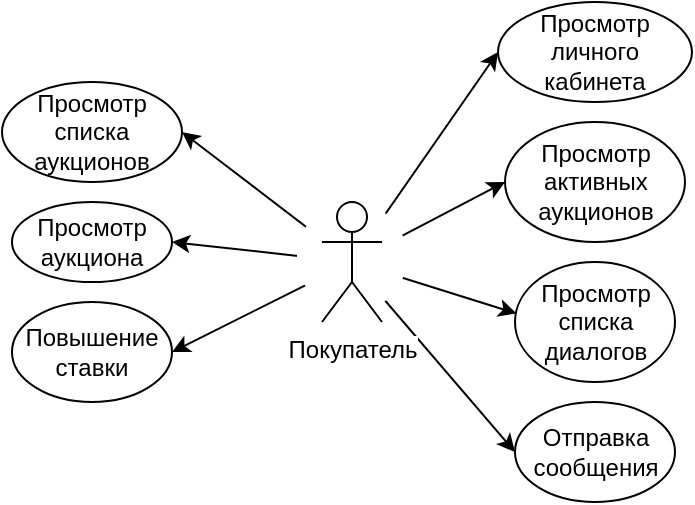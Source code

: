<mxfile version="10.7.3" type="github"><diagram id="Sfk-1O1pZuywWhVNE6lW" name="Page-1"><mxGraphModel dx="448" dy="398" grid="1" gridSize="10" guides="1" tooltips="1" connect="1" arrows="1" fold="1" page="1" pageScale="1" pageWidth="827" pageHeight="1169" math="0" shadow="0"><root><mxCell id="0"/><mxCell id="1" parent="0"/><mxCell id="uyHsYf4h0FXRVCXmqedA-17" value="" style="endArrow=classic;html=1;entryX=1;entryY=0.5;entryDx=0;entryDy=0;exitX=0.5;exitY=0.5;exitDx=0;exitDy=0;exitPerimeter=0;" parent="1" source="uyHsYf4h0FXRVCXmqedA-1" target="uyHsYf4h0FXRVCXmqedA-7" edge="1"><mxGeometry width="50" height="50" relative="1" as="geometry"><mxPoint x="290" y="390" as="sourcePoint"/><mxPoint x="340" y="340" as="targetPoint"/></mxGeometry></mxCell><mxCell id="uyHsYf4h0FXRVCXmqedA-18" value="" style="endArrow=classic;html=1;entryX=1;entryY=0.5;entryDx=0;entryDy=0;exitX=0.5;exitY=0.5;exitDx=0;exitDy=0;exitPerimeter=0;" parent="1" source="uyHsYf4h0FXRVCXmqedA-1" target="uyHsYf4h0FXRVCXmqedA-8" edge="1"><mxGeometry width="50" height="50" relative="1" as="geometry"><mxPoint x="310" y="390" as="sourcePoint"/><mxPoint x="360" y="340" as="targetPoint"/></mxGeometry></mxCell><mxCell id="uyHsYf4h0FXRVCXmqedA-19" value="" style="endArrow=classic;html=1;entryX=1;entryY=0.5;entryDx=0;entryDy=0;exitX=0.5;exitY=0.5;exitDx=0;exitDy=0;exitPerimeter=0;" parent="1" source="uyHsYf4h0FXRVCXmqedA-1" target="uyHsYf4h0FXRVCXmqedA-9" edge="1"><mxGeometry width="50" height="50" relative="1" as="geometry"><mxPoint x="330" y="410" as="sourcePoint"/><mxPoint x="380" y="360" as="targetPoint"/></mxGeometry></mxCell><mxCell id="uyHsYf4h0FXRVCXmqedA-20" value="" style="endArrow=classic;html=1;entryX=0;entryY=0.5;entryDx=0;entryDy=0;exitX=0.5;exitY=0.5;exitDx=0;exitDy=0;exitPerimeter=0;" parent="1" source="uyHsYf4h0FXRVCXmqedA-1" target="uyHsYf4h0FXRVCXmqedA-2" edge="1"><mxGeometry width="50" height="50" relative="1" as="geometry"><mxPoint x="340" y="410" as="sourcePoint"/><mxPoint x="390" y="360" as="targetPoint"/></mxGeometry></mxCell><mxCell id="uyHsYf4h0FXRVCXmqedA-21" value="" style="endArrow=classic;html=1;entryX=0;entryY=0.5;entryDx=0;entryDy=0;exitX=0.5;exitY=0.5;exitDx=0;exitDy=0;exitPerimeter=0;" parent="1" source="uyHsYf4h0FXRVCXmqedA-1" target="uyHsYf4h0FXRVCXmqedA-3" edge="1"><mxGeometry width="50" height="50" relative="1" as="geometry"><mxPoint x="340" y="450" as="sourcePoint"/><mxPoint x="390" y="400" as="targetPoint"/></mxGeometry></mxCell><mxCell id="uyHsYf4h0FXRVCXmqedA-22" value="" style="endArrow=classic;html=1;entryX=0.01;entryY=0.429;entryDx=0;entryDy=0;entryPerimeter=0;exitX=0.5;exitY=0.5;exitDx=0;exitDy=0;exitPerimeter=0;" parent="1" source="uyHsYf4h0FXRVCXmqedA-1" target="uyHsYf4h0FXRVCXmqedA-4" edge="1"><mxGeometry width="50" height="50" relative="1" as="geometry"><mxPoint x="330" y="430" as="sourcePoint"/><mxPoint x="380" y="380" as="targetPoint"/></mxGeometry></mxCell><mxCell id="uyHsYf4h0FXRVCXmqedA-23" value="" style="endArrow=classic;html=1;entryX=0;entryY=0.5;entryDx=0;entryDy=0;exitX=0.5;exitY=0.5;exitDx=0;exitDy=0;exitPerimeter=0;" parent="1" source="uyHsYf4h0FXRVCXmqedA-1" target="uyHsYf4h0FXRVCXmqedA-10" edge="1"><mxGeometry width="50" height="50" relative="1" as="geometry"><mxPoint x="440" y="430" as="sourcePoint"/><mxPoint x="490" y="380" as="targetPoint"/></mxGeometry></mxCell><mxCell id="uyHsYf4h0FXRVCXmqedA-15" value="" style="ellipse;whiteSpace=wrap;html=1;aspect=fixed;strokeColor=none;" parent="1" vertex="1"><mxGeometry x="307.5" y="225" width="55" height="55" as="geometry"/></mxCell><mxCell id="uyHsYf4h0FXRVCXmqedA-2" value="Просмотр личного кабинета" style="ellipse;whiteSpace=wrap;html=1;" parent="1" vertex="1"><mxGeometry x="408" y="125" width="97" height="50" as="geometry"/></mxCell><mxCell id="uyHsYf4h0FXRVCXmqedA-3" value="Просмотр активных аукционов&lt;br&gt;" style="ellipse;whiteSpace=wrap;html=1;" parent="1" vertex="1"><mxGeometry x="411.5" y="185" width="90" height="60" as="geometry"/></mxCell><mxCell id="uyHsYf4h0FXRVCXmqedA-4" value="Просмотр списка диалогов" style="ellipse;whiteSpace=wrap;html=1;" parent="1" vertex="1"><mxGeometry x="416.5" y="255" width="80" height="60" as="geometry"/></mxCell><mxCell id="uyHsYf4h0FXRVCXmqedA-7" value="Просмотр списка&lt;br&gt;аукционов&lt;br&gt;" style="ellipse;whiteSpace=wrap;html=1;" parent="1" vertex="1"><mxGeometry x="160" y="165" width="90" height="50" as="geometry"/></mxCell><mxCell id="uyHsYf4h0FXRVCXmqedA-8" value="Просмотр&lt;br&gt;аукциона" style="ellipse;whiteSpace=wrap;html=1;" parent="1" vertex="1"><mxGeometry x="165" y="225" width="80" height="40" as="geometry"/></mxCell><mxCell id="uyHsYf4h0FXRVCXmqedA-9" value="Повышение&lt;br&gt;ставки" style="ellipse;whiteSpace=wrap;html=1;" parent="1" vertex="1"><mxGeometry x="165" y="275" width="80" height="50" as="geometry"/></mxCell><mxCell id="uyHsYf4h0FXRVCXmqedA-10" value="Отправка сообщения" style="ellipse;whiteSpace=wrap;html=1;" parent="1" vertex="1"><mxGeometry x="416.5" y="325" width="80" height="50" as="geometry"/></mxCell><mxCell id="uyHsYf4h0FXRVCXmqedA-1" value="Покупатель" style="shape=umlActor;verticalLabelPosition=bottom;labelBackgroundColor=#ffffff;verticalAlign=top;html=1;outlineConnect=0;" parent="1" vertex="1"><mxGeometry x="320" y="225" width="30" height="60" as="geometry"/></mxCell></root></mxGraphModel></diagram></mxfile>
